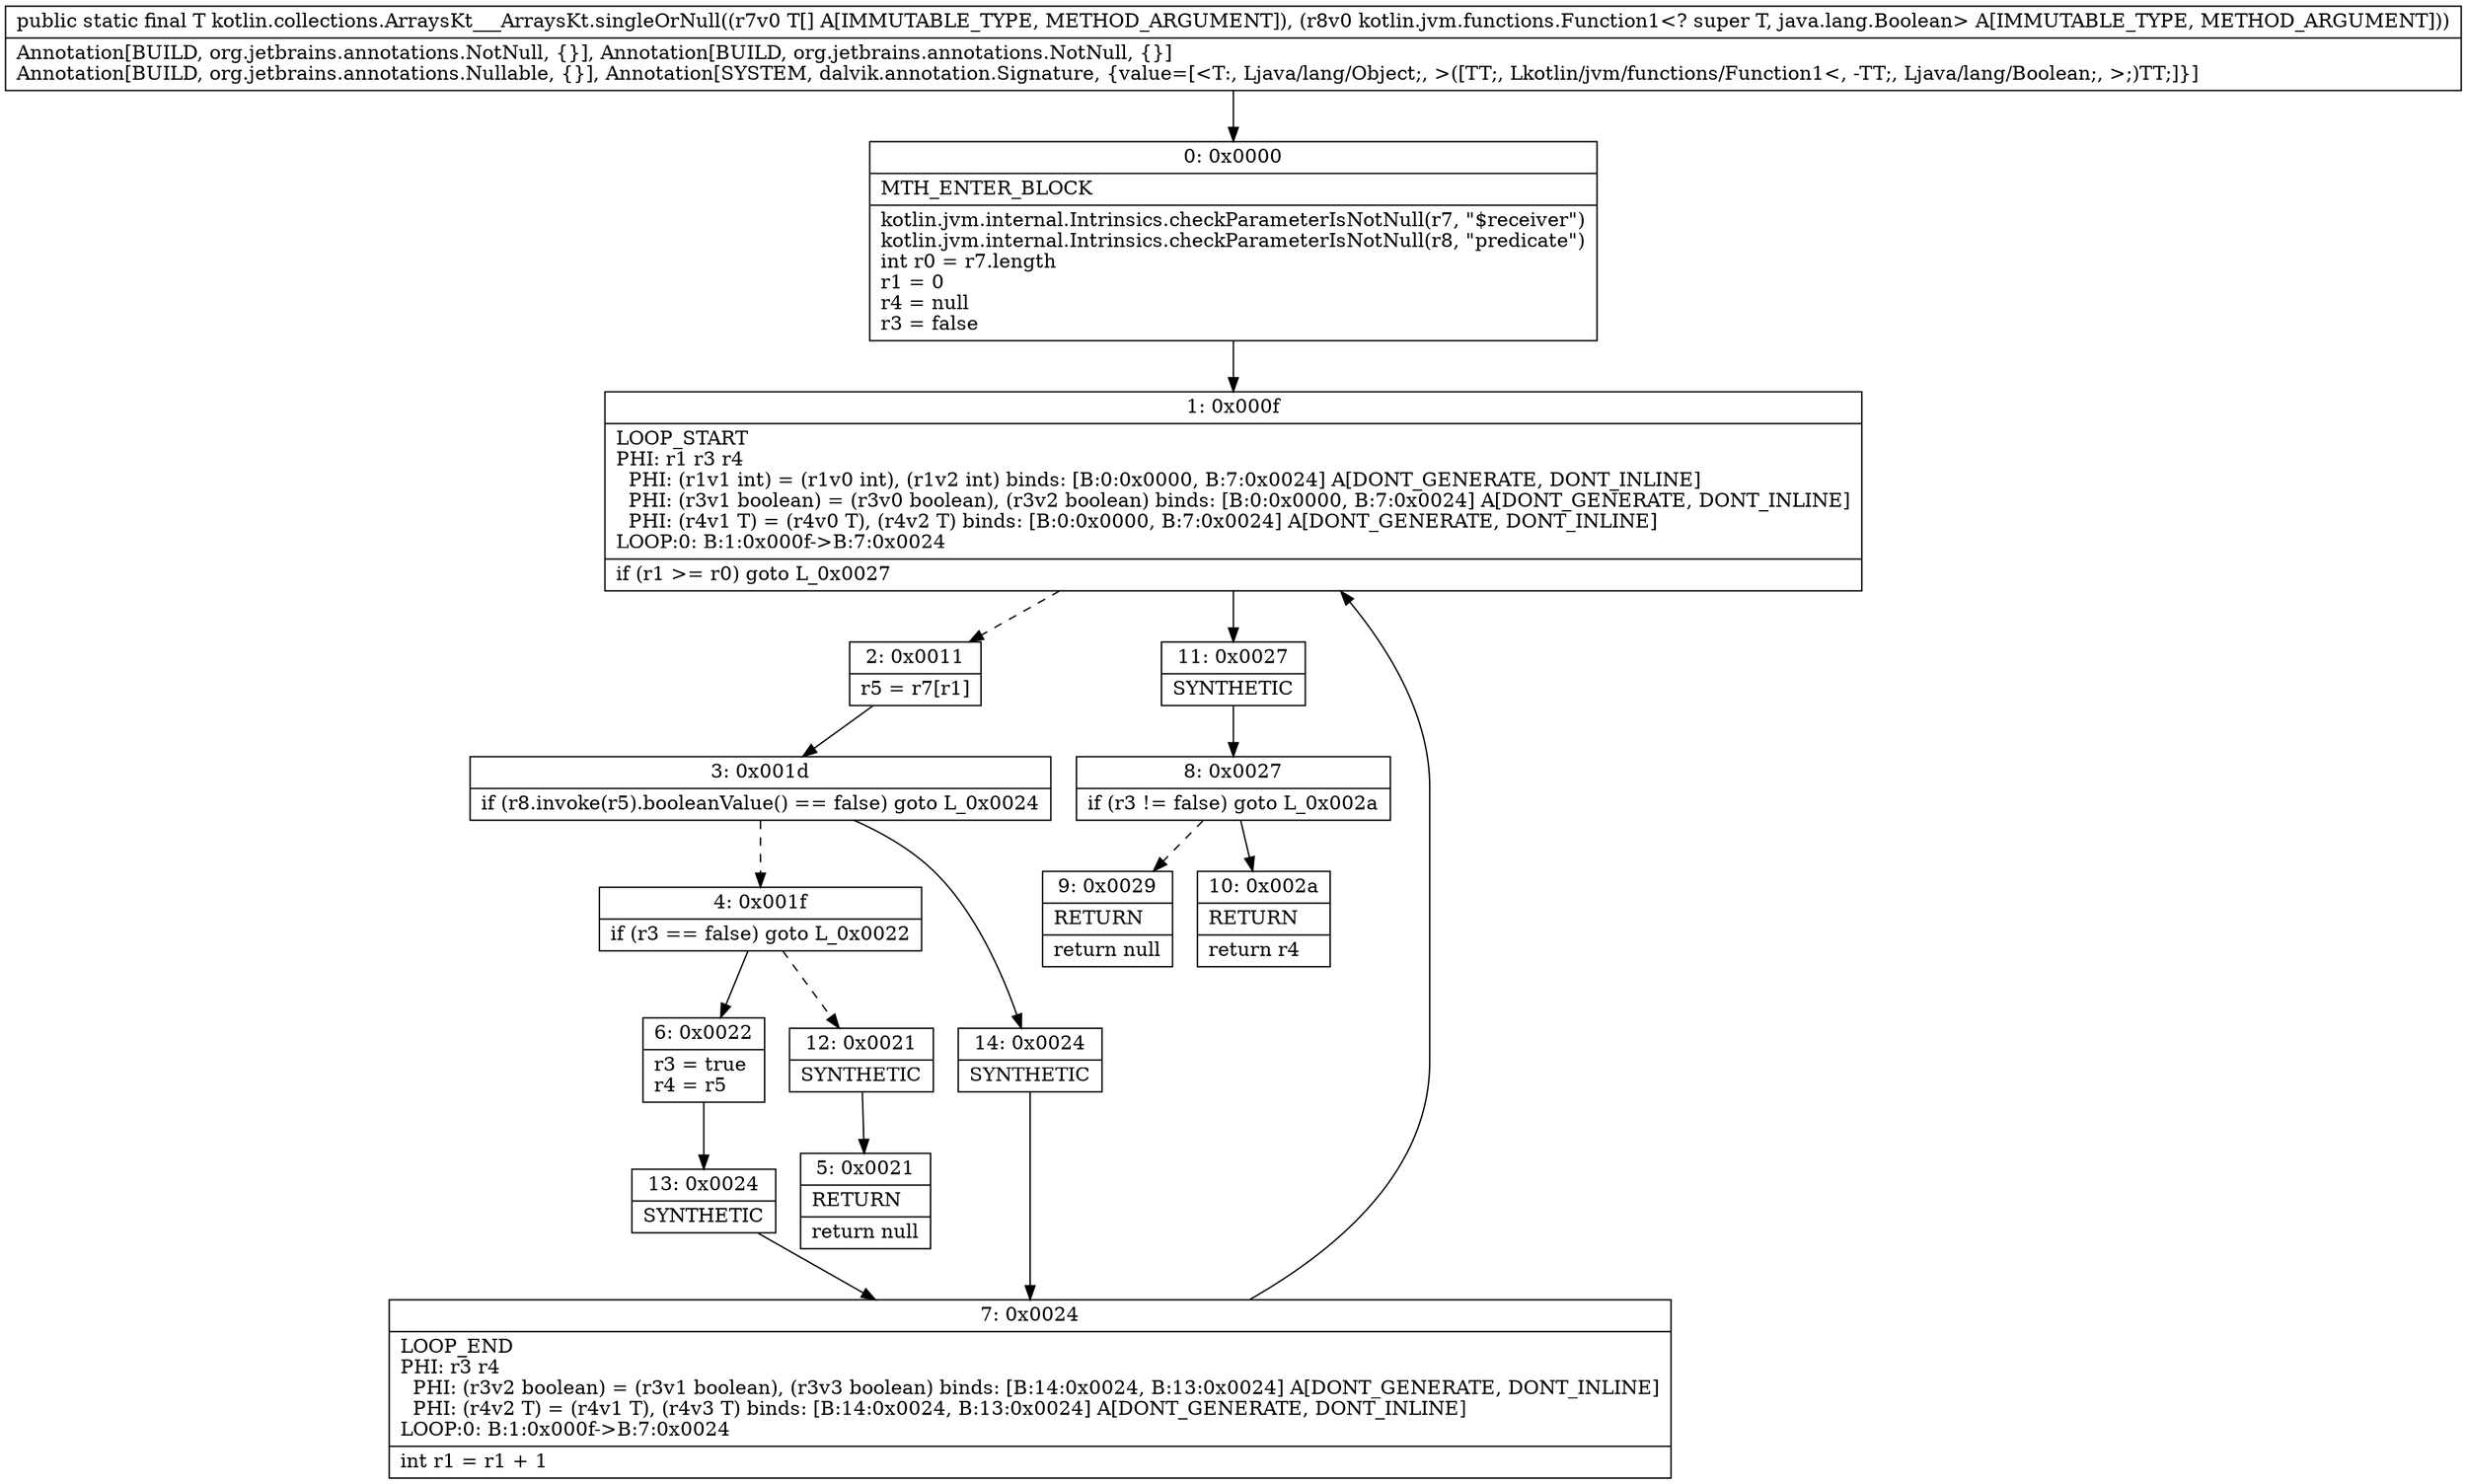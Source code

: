 digraph "CFG forkotlin.collections.ArraysKt___ArraysKt.singleOrNull([Ljava\/lang\/Object;Lkotlin\/jvm\/functions\/Function1;)Ljava\/lang\/Object;" {
Node_0 [shape=record,label="{0\:\ 0x0000|MTH_ENTER_BLOCK\l|kotlin.jvm.internal.Intrinsics.checkParameterIsNotNull(r7, \"$receiver\")\lkotlin.jvm.internal.Intrinsics.checkParameterIsNotNull(r8, \"predicate\")\lint r0 = r7.length\lr1 = 0\lr4 = null\lr3 = false\l}"];
Node_1 [shape=record,label="{1\:\ 0x000f|LOOP_START\lPHI: r1 r3 r4 \l  PHI: (r1v1 int) = (r1v0 int), (r1v2 int) binds: [B:0:0x0000, B:7:0x0024] A[DONT_GENERATE, DONT_INLINE]\l  PHI: (r3v1 boolean) = (r3v0 boolean), (r3v2 boolean) binds: [B:0:0x0000, B:7:0x0024] A[DONT_GENERATE, DONT_INLINE]\l  PHI: (r4v1 T) = (r4v0 T), (r4v2 T) binds: [B:0:0x0000, B:7:0x0024] A[DONT_GENERATE, DONT_INLINE]\lLOOP:0: B:1:0x000f\-\>B:7:0x0024\l|if (r1 \>= r0) goto L_0x0027\l}"];
Node_2 [shape=record,label="{2\:\ 0x0011|r5 = r7[r1]\l}"];
Node_3 [shape=record,label="{3\:\ 0x001d|if (r8.invoke(r5).booleanValue() == false) goto L_0x0024\l}"];
Node_4 [shape=record,label="{4\:\ 0x001f|if (r3 == false) goto L_0x0022\l}"];
Node_5 [shape=record,label="{5\:\ 0x0021|RETURN\l|return null\l}"];
Node_6 [shape=record,label="{6\:\ 0x0022|r3 = true\lr4 = r5\l}"];
Node_7 [shape=record,label="{7\:\ 0x0024|LOOP_END\lPHI: r3 r4 \l  PHI: (r3v2 boolean) = (r3v1 boolean), (r3v3 boolean) binds: [B:14:0x0024, B:13:0x0024] A[DONT_GENERATE, DONT_INLINE]\l  PHI: (r4v2 T) = (r4v1 T), (r4v3 T) binds: [B:14:0x0024, B:13:0x0024] A[DONT_GENERATE, DONT_INLINE]\lLOOP:0: B:1:0x000f\-\>B:7:0x0024\l|int r1 = r1 + 1\l}"];
Node_8 [shape=record,label="{8\:\ 0x0027|if (r3 != false) goto L_0x002a\l}"];
Node_9 [shape=record,label="{9\:\ 0x0029|RETURN\l|return null\l}"];
Node_10 [shape=record,label="{10\:\ 0x002a|RETURN\l|return r4\l}"];
Node_11 [shape=record,label="{11\:\ 0x0027|SYNTHETIC\l}"];
Node_12 [shape=record,label="{12\:\ 0x0021|SYNTHETIC\l}"];
Node_13 [shape=record,label="{13\:\ 0x0024|SYNTHETIC\l}"];
Node_14 [shape=record,label="{14\:\ 0x0024|SYNTHETIC\l}"];
MethodNode[shape=record,label="{public static final T kotlin.collections.ArraysKt___ArraysKt.singleOrNull((r7v0 T[] A[IMMUTABLE_TYPE, METHOD_ARGUMENT]), (r8v0 kotlin.jvm.functions.Function1\<? super T, java.lang.Boolean\> A[IMMUTABLE_TYPE, METHOD_ARGUMENT]))  | Annotation[BUILD, org.jetbrains.annotations.NotNull, \{\}], Annotation[BUILD, org.jetbrains.annotations.NotNull, \{\}]\lAnnotation[BUILD, org.jetbrains.annotations.Nullable, \{\}], Annotation[SYSTEM, dalvik.annotation.Signature, \{value=[\<T:, Ljava\/lang\/Object;, \>([TT;, Lkotlin\/jvm\/functions\/Function1\<, \-TT;, Ljava\/lang\/Boolean;, \>;)TT;]\}]\l}"];
MethodNode -> Node_0;
Node_0 -> Node_1;
Node_1 -> Node_2[style=dashed];
Node_1 -> Node_11;
Node_2 -> Node_3;
Node_3 -> Node_4[style=dashed];
Node_3 -> Node_14;
Node_4 -> Node_6;
Node_4 -> Node_12[style=dashed];
Node_6 -> Node_13;
Node_7 -> Node_1;
Node_8 -> Node_9[style=dashed];
Node_8 -> Node_10;
Node_11 -> Node_8;
Node_12 -> Node_5;
Node_13 -> Node_7;
Node_14 -> Node_7;
}

